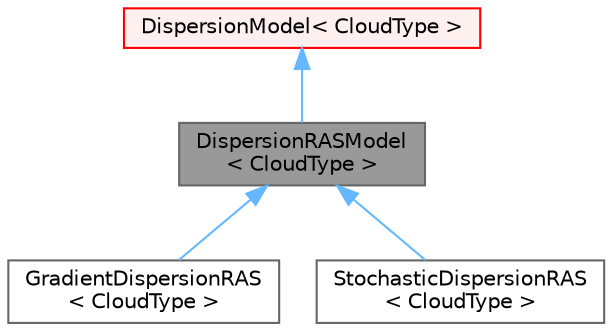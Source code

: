 digraph "DispersionRASModel&lt; CloudType &gt;"
{
 // LATEX_PDF_SIZE
  bgcolor="transparent";
  edge [fontname=Helvetica,fontsize=10,labelfontname=Helvetica,labelfontsize=10];
  node [fontname=Helvetica,fontsize=10,shape=box,height=0.2,width=0.4];
  Node1 [id="Node000001",label="DispersionRASModel\l\< CloudType \>",height=0.2,width=0.4,color="gray40", fillcolor="grey60", style="filled", fontcolor="black",tooltip="Base class for particle dispersion models based on RAS turbulence."];
  Node2 -> Node1 [id="edge1_Node000001_Node000002",dir="back",color="steelblue1",style="solid",tooltip=" "];
  Node2 [id="Node000002",label="DispersionModel\< CloudType \>",height=0.2,width=0.4,color="red", fillcolor="#FFF0F0", style="filled",URL="$classFoam_1_1DispersionModel.html",tooltip="Base class for dispersion modelling."];
  Node1 -> Node5 [id="edge2_Node000001_Node000005",dir="back",color="steelblue1",style="solid",tooltip=" "];
  Node5 [id="Node000005",label="GradientDispersionRAS\l\< CloudType \>",height=0.2,width=0.4,color="gray40", fillcolor="white", style="filled",URL="$classFoam_1_1GradientDispersionRAS.html",tooltip="The velocity is perturbed in the direction of -grad(k), with a Gaussian random number distribution wi..."];
  Node1 -> Node6 [id="edge3_Node000001_Node000006",dir="back",color="steelblue1",style="solid",tooltip=" "];
  Node6 [id="Node000006",label="StochasticDispersionRAS\l\< CloudType \>",height=0.2,width=0.4,color="gray40", fillcolor="white", style="filled",URL="$classFoam_1_1StochasticDispersionRAS.html",tooltip="The velocity is perturbed in random direction, with a Gaussian random number distribution with varian..."];
}

